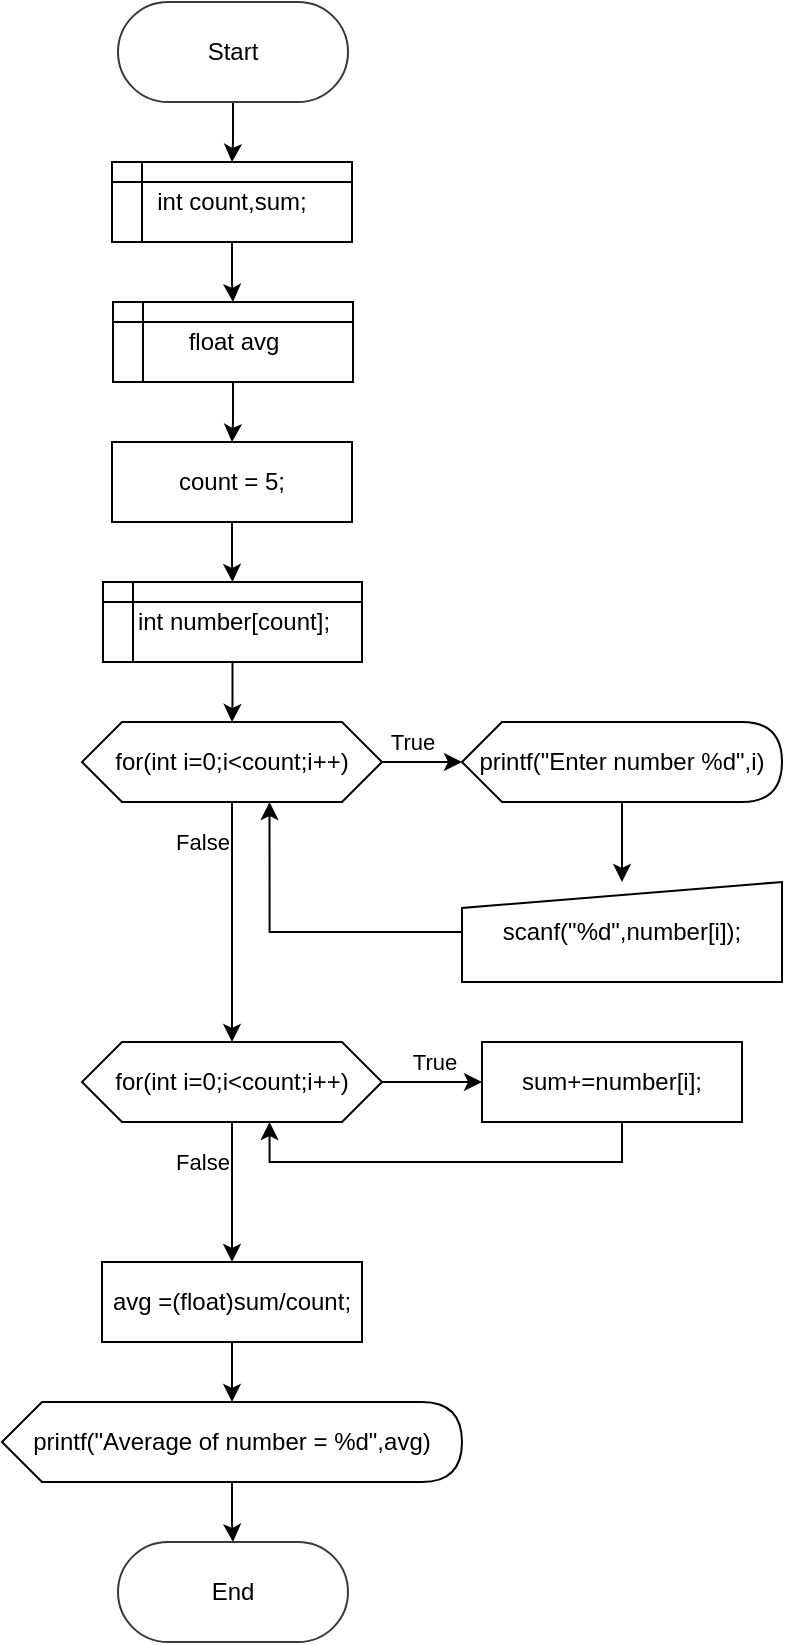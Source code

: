 <mxfile version="28.0.7">
  <diagram name="Page-1" id="OWPrARBi7gsbkk72a_-a">
    <mxGraphModel dx="832" dy="480" grid="1" gridSize="10" guides="1" tooltips="1" connect="1" arrows="1" fold="1" page="1" pageScale="1" pageWidth="850" pageHeight="1100" background="light-dark(#FFFFFF,transparent)" math="0" shadow="0">
      <root>
        <mxCell id="0" />
        <mxCell id="1" parent="0" />
        <mxCell id="nWkBywveSg0u-xXf2ynt-7" style="edgeStyle=orthogonalEdgeStyle;rounded=0;orthogonalLoop=1;jettySize=auto;html=1;entryX=0.5;entryY=0;entryDx=0;entryDy=0;" edge="1" parent="1" source="nWkBywveSg0u-xXf2ynt-3" target="nWkBywveSg0u-xXf2ynt-5">
          <mxGeometry relative="1" as="geometry" />
        </mxCell>
        <mxCell id="nWkBywveSg0u-xXf2ynt-3" value="&lt;font&gt;Start&lt;/font&gt;" style="rounded=1;whiteSpace=wrap;html=1;fillColor=light-dark(#FFFFFF,#FFFFFF);strokeColor=light-dark(#36393D,#000000);arcSize=50;fontColor=light-dark(#000000,#000000);" vertex="1" parent="1">
          <mxGeometry x="368" y="40" width="115" height="50" as="geometry" />
        </mxCell>
        <mxCell id="nWkBywveSg0u-xXf2ynt-8" style="edgeStyle=orthogonalEdgeStyle;rounded=0;orthogonalLoop=1;jettySize=auto;html=1;" edge="1" parent="1" source="nWkBywveSg0u-xXf2ynt-5" target="nWkBywveSg0u-xXf2ynt-6">
          <mxGeometry relative="1" as="geometry" />
        </mxCell>
        <mxCell id="nWkBywveSg0u-xXf2ynt-5" value="int count,sum;" style="shape=internalStorage;whiteSpace=wrap;html=1;backgroundOutline=1;fillColor=light-dark(#FFFFFF,#FFFFFF);fontColor=light-dark(#000000,#000000);strokeColor=light-dark(#000000,#000000);dx=15;dy=10;" vertex="1" parent="1">
          <mxGeometry x="365" y="120" width="120" height="40" as="geometry" />
        </mxCell>
        <mxCell id="nWkBywveSg0u-xXf2ynt-10" style="edgeStyle=orthogonalEdgeStyle;rounded=0;orthogonalLoop=1;jettySize=auto;html=1;entryX=0.5;entryY=0;entryDx=0;entryDy=0;" edge="1" parent="1" source="nWkBywveSg0u-xXf2ynt-6" target="nWkBywveSg0u-xXf2ynt-9">
          <mxGeometry relative="1" as="geometry" />
        </mxCell>
        <mxCell id="nWkBywveSg0u-xXf2ynt-6" value="float avg" style="shape=internalStorage;whiteSpace=wrap;html=1;backgroundOutline=1;fillColor=light-dark(#FFFFFF,#FFFFFF);fontColor=light-dark(#000000,#000000);strokeColor=light-dark(#000000,#000000);dx=15;dy=10;" vertex="1" parent="1">
          <mxGeometry x="365.5" y="190" width="120" height="40" as="geometry" />
        </mxCell>
        <mxCell id="nWkBywveSg0u-xXf2ynt-13" style="edgeStyle=orthogonalEdgeStyle;rounded=0;orthogonalLoop=1;jettySize=auto;html=1;" edge="1" parent="1" source="nWkBywveSg0u-xXf2ynt-9" target="nWkBywveSg0u-xXf2ynt-12">
          <mxGeometry relative="1" as="geometry" />
        </mxCell>
        <mxCell id="nWkBywveSg0u-xXf2ynt-9" value="&lt;font style=&quot;color: light-dark(rgb(0, 0, 0), rgb(0, 0, 0));&quot;&gt;count = 5;&lt;/font&gt;" style="rounded=0;whiteSpace=wrap;html=1;fillColor=light-dark(#FFFFFF,#FFFFFF);strokeColor=light-dark(#000000,#000000);" vertex="1" parent="1">
          <mxGeometry x="365" y="260" width="120" height="40" as="geometry" />
        </mxCell>
        <mxCell id="nWkBywveSg0u-xXf2ynt-15" style="edgeStyle=orthogonalEdgeStyle;rounded=0;orthogonalLoop=1;jettySize=auto;html=1;entryX=0.5;entryY=0;entryDx=0;entryDy=0;" edge="1" parent="1" source="nWkBywveSg0u-xXf2ynt-12" target="nWkBywveSg0u-xXf2ynt-14">
          <mxGeometry relative="1" as="geometry" />
        </mxCell>
        <mxCell id="nWkBywveSg0u-xXf2ynt-12" value="int number[count];" style="shape=internalStorage;whiteSpace=wrap;html=1;backgroundOutline=1;fillColor=light-dark(#FFFFFF,#FFFFFF);fontColor=light-dark(#000000,#000000);strokeColor=light-dark(#000000,#000000);dx=15;dy=10;" vertex="1" parent="1">
          <mxGeometry x="360.5" y="330" width="129.5" height="40" as="geometry" />
        </mxCell>
        <mxCell id="nWkBywveSg0u-xXf2ynt-19" value="" style="edgeStyle=orthogonalEdgeStyle;rounded=0;orthogonalLoop=1;jettySize=auto;html=1;entryX=0;entryY=0.5;entryDx=0;entryDy=0;entryPerimeter=0;" edge="1" parent="1" source="nWkBywveSg0u-xXf2ynt-14" target="nWkBywveSg0u-xXf2ynt-41">
          <mxGeometry relative="1" as="geometry">
            <mxPoint x="540" y="420" as="targetPoint" />
            <Array as="points" />
          </mxGeometry>
        </mxCell>
        <mxCell id="nWkBywveSg0u-xXf2ynt-37" value="True" style="edgeLabel;html=1;align=center;verticalAlign=middle;resizable=0;points=[];" vertex="1" connectable="0" parent="nWkBywveSg0u-xXf2ynt-19">
          <mxGeometry x="-0.261" y="1" relative="1" as="geometry">
            <mxPoint y="-9" as="offset" />
          </mxGeometry>
        </mxCell>
        <mxCell id="nWkBywveSg0u-xXf2ynt-23" style="edgeStyle=orthogonalEdgeStyle;rounded=0;orthogonalLoop=1;jettySize=auto;html=1;entryX=0.5;entryY=0;entryDx=0;entryDy=0;" edge="1" parent="1" source="nWkBywveSg0u-xXf2ynt-14" target="nWkBywveSg0u-xXf2ynt-24">
          <mxGeometry relative="1" as="geometry">
            <mxPoint x="425" y="560" as="targetPoint" />
          </mxGeometry>
        </mxCell>
        <mxCell id="nWkBywveSg0u-xXf2ynt-38" value="False" style="edgeLabel;html=1;align=center;verticalAlign=middle;resizable=0;points=[];" vertex="1" connectable="0" parent="nWkBywveSg0u-xXf2ynt-23">
          <mxGeometry x="-0.222" y="-1" relative="1" as="geometry">
            <mxPoint x="-14" y="-27" as="offset" />
          </mxGeometry>
        </mxCell>
        <mxCell id="nWkBywveSg0u-xXf2ynt-14" value="for(int i=0;i&amp;lt;count;i++)" style="shape=hexagon;perimeter=hexagonPerimeter2;whiteSpace=wrap;html=1;fixedSize=1;size=20;fillColor=light-dark(#FFFFFF,#FFFFFF);strokeColor=light-dark(#000000,#000000);fontColor=light-dark(#000000,#000000);" vertex="1" parent="1">
          <mxGeometry x="350" y="400" width="150" height="40" as="geometry" />
        </mxCell>
        <mxCell id="nWkBywveSg0u-xXf2ynt-32" value="" style="edgeStyle=orthogonalEdgeStyle;rounded=0;orthogonalLoop=1;jettySize=auto;html=1;" edge="1" parent="1" source="nWkBywveSg0u-xXf2ynt-24" target="nWkBywveSg0u-xXf2ynt-30">
          <mxGeometry relative="1" as="geometry" />
        </mxCell>
        <mxCell id="nWkBywveSg0u-xXf2ynt-39" value="True" style="edgeLabel;html=1;align=center;verticalAlign=middle;resizable=0;points=[];" vertex="1" connectable="0" parent="nWkBywveSg0u-xXf2ynt-32">
          <mxGeometry x="0.01" y="1" relative="1" as="geometry">
            <mxPoint y="-9" as="offset" />
          </mxGeometry>
        </mxCell>
        <mxCell id="nWkBywveSg0u-xXf2ynt-35" value="" style="edgeStyle=orthogonalEdgeStyle;rounded=0;orthogonalLoop=1;jettySize=auto;html=1;" edge="1" parent="1" source="nWkBywveSg0u-xXf2ynt-24" target="nWkBywveSg0u-xXf2ynt-34">
          <mxGeometry relative="1" as="geometry" />
        </mxCell>
        <mxCell id="nWkBywveSg0u-xXf2ynt-40" value="False" style="edgeLabel;html=1;align=center;verticalAlign=middle;resizable=0;points=[];" vertex="1" connectable="0" parent="nWkBywveSg0u-xXf2ynt-35">
          <mxGeometry x="-0.147" y="1" relative="1" as="geometry">
            <mxPoint x="-16" y="-10" as="offset" />
          </mxGeometry>
        </mxCell>
        <mxCell id="nWkBywveSg0u-xXf2ynt-24" value="for(int i=0;i&amp;lt;count;i++)" style="shape=hexagon;perimeter=hexagonPerimeter2;whiteSpace=wrap;html=1;fixedSize=1;size=20;fillColor=light-dark(#FFFFFF,#FFFFFF);strokeColor=light-dark(#000000,#000000);fontColor=light-dark(#000000,#000000);" vertex="1" parent="1">
          <mxGeometry x="350" y="560" width="150" height="40" as="geometry" />
        </mxCell>
        <mxCell id="nWkBywveSg0u-xXf2ynt-33" style="edgeStyle=orthogonalEdgeStyle;rounded=0;orthogonalLoop=1;jettySize=auto;html=1;entryX=0.625;entryY=1;entryDx=0;entryDy=0;" edge="1" parent="1" source="nWkBywveSg0u-xXf2ynt-30" target="nWkBywveSg0u-xXf2ynt-24">
          <mxGeometry relative="1" as="geometry">
            <Array as="points">
              <mxPoint x="620" y="620" />
              <mxPoint x="444" y="620" />
            </Array>
          </mxGeometry>
        </mxCell>
        <mxCell id="nWkBywveSg0u-xXf2ynt-30" value="sum+=number[i];" style="whiteSpace=wrap;html=1;fillColor=light-dark(#FFFFFF,#FFFFFF);strokeColor=light-dark(#000000,#000000);fontColor=light-dark(#000000,#000000);" vertex="1" parent="1">
          <mxGeometry x="550" y="560" width="130" height="40" as="geometry" />
        </mxCell>
        <mxCell id="nWkBywveSg0u-xXf2ynt-47" style="edgeStyle=orthogonalEdgeStyle;rounded=0;orthogonalLoop=1;jettySize=auto;html=1;exitX=0.5;exitY=1;exitDx=0;exitDy=0;" edge="1" parent="1" source="nWkBywveSg0u-xXf2ynt-34" target="nWkBywveSg0u-xXf2ynt-46">
          <mxGeometry relative="1" as="geometry" />
        </mxCell>
        <mxCell id="nWkBywveSg0u-xXf2ynt-34" value="avg =(float)sum/count;" style="whiteSpace=wrap;html=1;fillColor=light-dark(#FFFFFF,#FFFFFF);strokeColor=light-dark(#000000,#000000);fontColor=light-dark(#000000,#000000);" vertex="1" parent="1">
          <mxGeometry x="360" y="670" width="130" height="40" as="geometry" />
        </mxCell>
        <mxCell id="nWkBywveSg0u-xXf2ynt-45" style="edgeStyle=orthogonalEdgeStyle;rounded=0;orthogonalLoop=1;jettySize=auto;html=1;entryX=0.5;entryY=0;entryDx=0;entryDy=0;" edge="1" parent="1" source="nWkBywveSg0u-xXf2ynt-41" target="nWkBywveSg0u-xXf2ynt-43">
          <mxGeometry relative="1" as="geometry" />
        </mxCell>
        <mxCell id="nWkBywveSg0u-xXf2ynt-41" value="printf(&quot;Enter number %d&quot;,i)" style="shape=display;whiteSpace=wrap;html=1;fillColor=light-dark(#FFFFFF,#FFFFFF);strokeColor=light-dark(#000000,#000000);fontColor=light-dark(#000000,#000000);size=0.125;" vertex="1" parent="1">
          <mxGeometry x="540" y="400" width="160" height="40" as="geometry" />
        </mxCell>
        <mxCell id="nWkBywveSg0u-xXf2ynt-44" style="edgeStyle=orthogonalEdgeStyle;rounded=0;orthogonalLoop=1;jettySize=auto;html=1;entryX=0.625;entryY=1;entryDx=0;entryDy=0;" edge="1" parent="1" source="nWkBywveSg0u-xXf2ynt-43" target="nWkBywveSg0u-xXf2ynt-14">
          <mxGeometry relative="1" as="geometry" />
        </mxCell>
        <mxCell id="nWkBywveSg0u-xXf2ynt-43" value="scanf(&quot;%d&quot;,number[i]);" style="shape=manualInput;whiteSpace=wrap;html=1;fontColor=light-dark(#000000,#000000);fillColor=light-dark(#FFFFFF,#FFFFFF);strokeColor=light-dark(#000000,#000000);size=13;" vertex="1" parent="1">
          <mxGeometry x="540" y="480" width="160" height="50" as="geometry" />
        </mxCell>
        <mxCell id="nWkBywveSg0u-xXf2ynt-49" value="" style="edgeStyle=orthogonalEdgeStyle;rounded=0;orthogonalLoop=1;jettySize=auto;html=1;" edge="1" parent="1" source="nWkBywveSg0u-xXf2ynt-46" target="nWkBywveSg0u-xXf2ynt-48">
          <mxGeometry relative="1" as="geometry" />
        </mxCell>
        <mxCell id="nWkBywveSg0u-xXf2ynt-46" value="printf(&quot;Average of number = %d&quot;,avg)" style="shape=display;whiteSpace=wrap;html=1;fillColor=light-dark(#FFFFFF,#FFFFFF);strokeColor=light-dark(#000000,#000000);fontColor=light-dark(#000000,#000000);size=0.087;" vertex="1" parent="1">
          <mxGeometry x="310" y="740" width="230" height="40" as="geometry" />
        </mxCell>
        <mxCell id="nWkBywveSg0u-xXf2ynt-48" value="&lt;font&gt;End&lt;/font&gt;" style="rounded=1;whiteSpace=wrap;html=1;fillColor=light-dark(#FFFFFF,#FFFFFF);strokeColor=light-dark(#36393D,#000000);arcSize=50;fontColor=light-dark(#000000,#000000);" vertex="1" parent="1">
          <mxGeometry x="368" y="810" width="115" height="50" as="geometry" />
        </mxCell>
      </root>
    </mxGraphModel>
  </diagram>
</mxfile>
